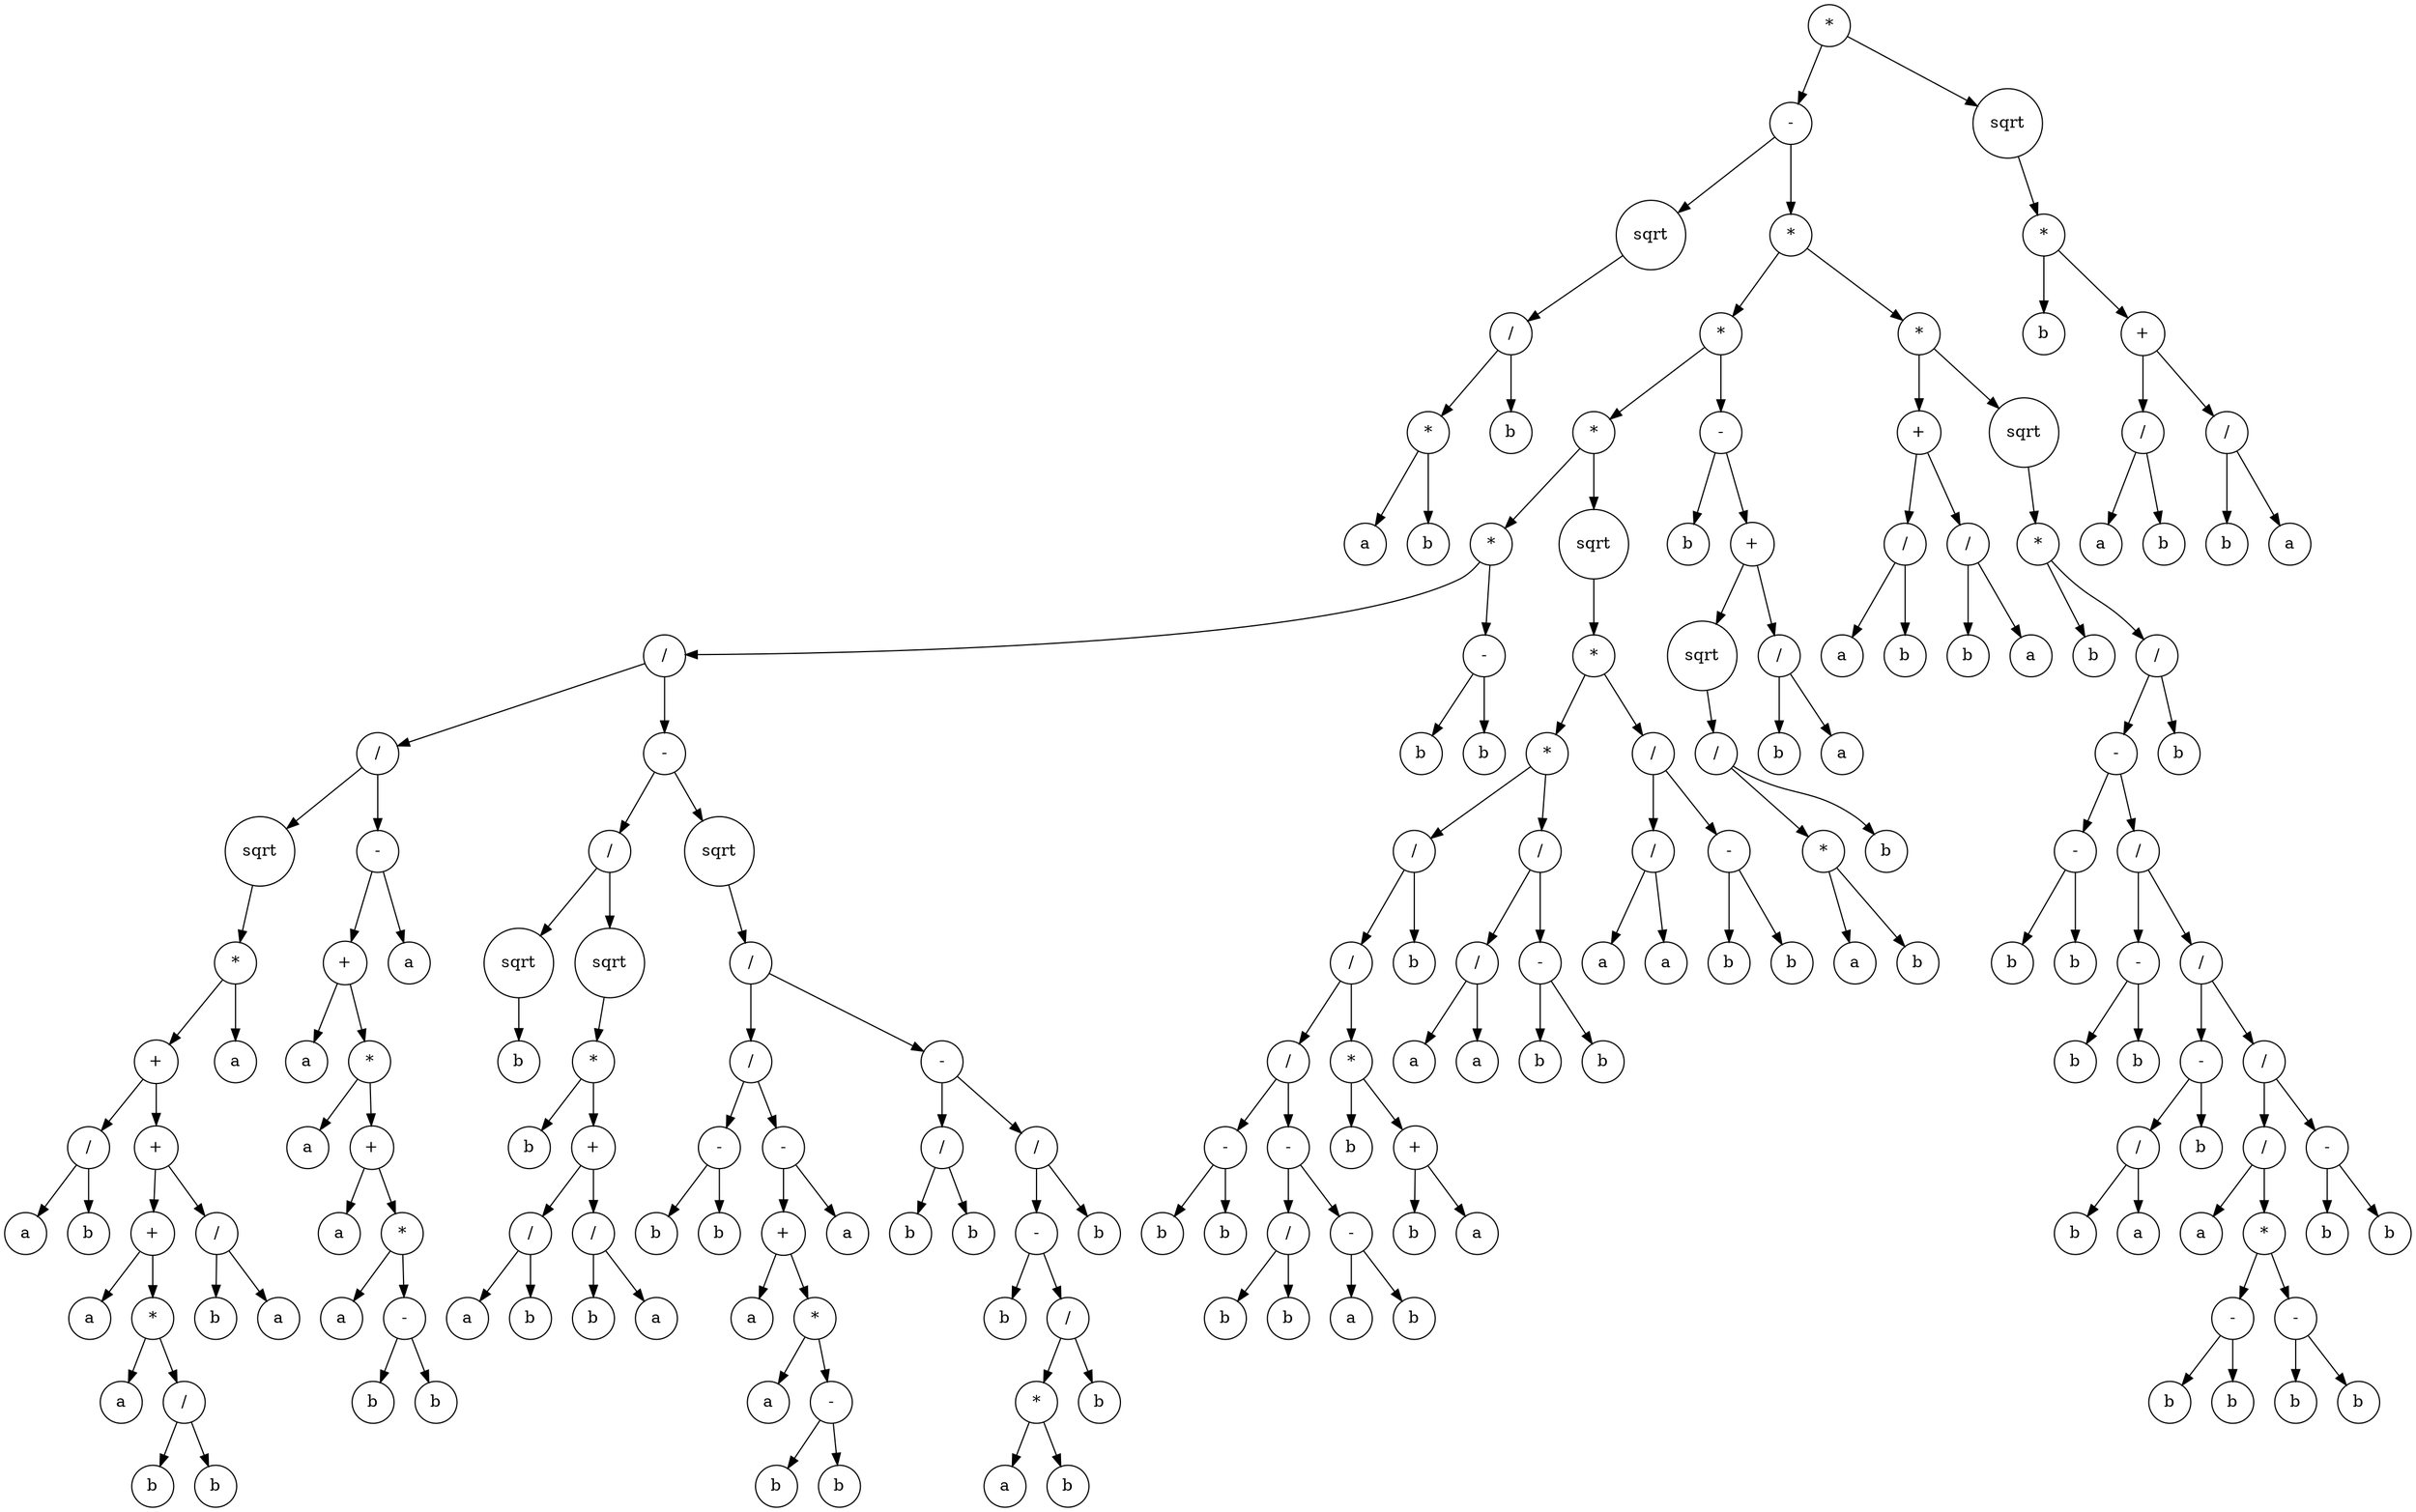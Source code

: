 digraph g {
graph [ordering=out];
node [shape=circle];
n[label = "*"];
n0[label = "-"];
n00[label = "sqrt"];
n000[label = "/"];
n0000[label = "*"];
n00000[label = "a"];
n0000 -> n00000;
n00001[label = "b"];
n0000 -> n00001;
n000 -> n0000;
n0001[label = "b"];
n000 -> n0001;
n00 -> n000;
n0 -> n00;
n01[label = "*"];
n010[label = "*"];
n0100[label = "*"];
n01000[label = "*"];
n010000[label = "/"];
n0100000[label = "/"];
n01000000[label = "sqrt"];
n010000000[label = "*"];
n0100000000[label = "+"];
n01000000000[label = "/"];
n010000000000[label = "a"];
n01000000000 -> n010000000000;
n010000000001[label = "b"];
n01000000000 -> n010000000001;
n0100000000 -> n01000000000;
n01000000001[label = "+"];
n010000000010[label = "+"];
n0100000000100[label = "a"];
n010000000010 -> n0100000000100;
n0100000000101[label = "*"];
n01000000001010[label = "a"];
n0100000000101 -> n01000000001010;
n01000000001011[label = "/"];
n010000000010110[label = "b"];
n01000000001011 -> n010000000010110;
n010000000010111[label = "b"];
n01000000001011 -> n010000000010111;
n0100000000101 -> n01000000001011;
n010000000010 -> n0100000000101;
n01000000001 -> n010000000010;
n010000000011[label = "/"];
n0100000000110[label = "b"];
n010000000011 -> n0100000000110;
n0100000000111[label = "a"];
n010000000011 -> n0100000000111;
n01000000001 -> n010000000011;
n0100000000 -> n01000000001;
n010000000 -> n0100000000;
n0100000001[label = "a"];
n010000000 -> n0100000001;
n01000000 -> n010000000;
n0100000 -> n01000000;
n01000001[label = "-"];
n010000010[label = "+"];
n0100000100[label = "a"];
n010000010 -> n0100000100;
n0100000101[label = "*"];
n01000001010[label = "a"];
n0100000101 -> n01000001010;
n01000001011[label = "+"];
n010000010110[label = "a"];
n01000001011 -> n010000010110;
n010000010111[label = "*"];
n0100000101110[label = "a"];
n010000010111 -> n0100000101110;
n0100000101111[label = "-"];
n01000001011110[label = "b"];
n0100000101111 -> n01000001011110;
n01000001011111[label = "b"];
n0100000101111 -> n01000001011111;
n010000010111 -> n0100000101111;
n01000001011 -> n010000010111;
n0100000101 -> n01000001011;
n010000010 -> n0100000101;
n01000001 -> n010000010;
n010000011[label = "a"];
n01000001 -> n010000011;
n0100000 -> n01000001;
n010000 -> n0100000;
n0100001[label = "-"];
n01000010[label = "/"];
n010000100[label = "sqrt"];
n0100001000[label = "b"];
n010000100 -> n0100001000;
n01000010 -> n010000100;
n010000101[label = "sqrt"];
n0100001010[label = "*"];
n01000010100[label = "b"];
n0100001010 -> n01000010100;
n01000010101[label = "+"];
n010000101010[label = "/"];
n0100001010100[label = "a"];
n010000101010 -> n0100001010100;
n0100001010101[label = "b"];
n010000101010 -> n0100001010101;
n01000010101 -> n010000101010;
n010000101011[label = "/"];
n0100001010110[label = "b"];
n010000101011 -> n0100001010110;
n0100001010111[label = "a"];
n010000101011 -> n0100001010111;
n01000010101 -> n010000101011;
n0100001010 -> n01000010101;
n010000101 -> n0100001010;
n01000010 -> n010000101;
n0100001 -> n01000010;
n01000011[label = "sqrt"];
n010000110[label = "/"];
n0100001100[label = "/"];
n01000011000[label = "-"];
n010000110000[label = "b"];
n01000011000 -> n010000110000;
n010000110001[label = "b"];
n01000011000 -> n010000110001;
n0100001100 -> n01000011000;
n01000011001[label = "-"];
n010000110010[label = "+"];
n0100001100100[label = "a"];
n010000110010 -> n0100001100100;
n0100001100101[label = "*"];
n01000011001010[label = "a"];
n0100001100101 -> n01000011001010;
n01000011001011[label = "-"];
n010000110010110[label = "b"];
n01000011001011 -> n010000110010110;
n010000110010111[label = "b"];
n01000011001011 -> n010000110010111;
n0100001100101 -> n01000011001011;
n010000110010 -> n0100001100101;
n01000011001 -> n010000110010;
n010000110011[label = "a"];
n01000011001 -> n010000110011;
n0100001100 -> n01000011001;
n010000110 -> n0100001100;
n0100001101[label = "-"];
n01000011010[label = "/"];
n010000110100[label = "b"];
n01000011010 -> n010000110100;
n010000110101[label = "b"];
n01000011010 -> n010000110101;
n0100001101 -> n01000011010;
n01000011011[label = "/"];
n010000110110[label = "-"];
n0100001101100[label = "b"];
n010000110110 -> n0100001101100;
n0100001101101[label = "/"];
n01000011011010[label = "*"];
n010000110110100[label = "a"];
n01000011011010 -> n010000110110100;
n010000110110101[label = "b"];
n01000011011010 -> n010000110110101;
n0100001101101 -> n01000011011010;
n01000011011011[label = "b"];
n0100001101101 -> n01000011011011;
n010000110110 -> n0100001101101;
n01000011011 -> n010000110110;
n010000110111[label = "b"];
n01000011011 -> n010000110111;
n0100001101 -> n01000011011;
n010000110 -> n0100001101;
n01000011 -> n010000110;
n0100001 -> n01000011;
n010000 -> n0100001;
n01000 -> n010000;
n010001[label = "-"];
n0100010[label = "b"];
n010001 -> n0100010;
n0100011[label = "b"];
n010001 -> n0100011;
n01000 -> n010001;
n0100 -> n01000;
n01001[label = "sqrt"];
n010010[label = "*"];
n0100100[label = "*"];
n01001000[label = "/"];
n010010000[label = "/"];
n0100100000[label = "/"];
n01001000000[label = "-"];
n010010000000[label = "b"];
n01001000000 -> n010010000000;
n010010000001[label = "b"];
n01001000000 -> n010010000001;
n0100100000 -> n01001000000;
n01001000001[label = "-"];
n010010000010[label = "/"];
n0100100000100[label = "b"];
n010010000010 -> n0100100000100;
n0100100000101[label = "b"];
n010010000010 -> n0100100000101;
n01001000001 -> n010010000010;
n010010000011[label = "-"];
n0100100000110[label = "a"];
n010010000011 -> n0100100000110;
n0100100000111[label = "b"];
n010010000011 -> n0100100000111;
n01001000001 -> n010010000011;
n0100100000 -> n01001000001;
n010010000 -> n0100100000;
n0100100001[label = "*"];
n01001000010[label = "b"];
n0100100001 -> n01001000010;
n01001000011[label = "+"];
n010010000110[label = "b"];
n01001000011 -> n010010000110;
n010010000111[label = "a"];
n01001000011 -> n010010000111;
n0100100001 -> n01001000011;
n010010000 -> n0100100001;
n01001000 -> n010010000;
n010010001[label = "b"];
n01001000 -> n010010001;
n0100100 -> n01001000;
n01001001[label = "/"];
n010010010[label = "/"];
n0100100100[label = "a"];
n010010010 -> n0100100100;
n0100100101[label = "a"];
n010010010 -> n0100100101;
n01001001 -> n010010010;
n010010011[label = "-"];
n0100100110[label = "b"];
n010010011 -> n0100100110;
n0100100111[label = "b"];
n010010011 -> n0100100111;
n01001001 -> n010010011;
n0100100 -> n01001001;
n010010 -> n0100100;
n0100101[label = "/"];
n01001010[label = "/"];
n010010100[label = "a"];
n01001010 -> n010010100;
n010010101[label = "a"];
n01001010 -> n010010101;
n0100101 -> n01001010;
n01001011[label = "-"];
n010010110[label = "b"];
n01001011 -> n010010110;
n010010111[label = "b"];
n01001011 -> n010010111;
n0100101 -> n01001011;
n010010 -> n0100101;
n01001 -> n010010;
n0100 -> n01001;
n010 -> n0100;
n0101[label = "-"];
n01010[label = "b"];
n0101 -> n01010;
n01011[label = "+"];
n010110[label = "sqrt"];
n0101100[label = "/"];
n01011000[label = "*"];
n010110000[label = "a"];
n01011000 -> n010110000;
n010110001[label = "b"];
n01011000 -> n010110001;
n0101100 -> n01011000;
n01011001[label = "b"];
n0101100 -> n01011001;
n010110 -> n0101100;
n01011 -> n010110;
n010111[label = "/"];
n0101110[label = "b"];
n010111 -> n0101110;
n0101111[label = "a"];
n010111 -> n0101111;
n01011 -> n010111;
n0101 -> n01011;
n010 -> n0101;
n01 -> n010;
n011[label = "*"];
n0110[label = "+"];
n01100[label = "/"];
n011000[label = "a"];
n01100 -> n011000;
n011001[label = "b"];
n01100 -> n011001;
n0110 -> n01100;
n01101[label = "/"];
n011010[label = "b"];
n01101 -> n011010;
n011011[label = "a"];
n01101 -> n011011;
n0110 -> n01101;
n011 -> n0110;
n0111[label = "sqrt"];
n01110[label = "*"];
n011100[label = "b"];
n01110 -> n011100;
n011101[label = "/"];
n0111010[label = "-"];
n01110100[label = "-"];
n011101000[label = "b"];
n01110100 -> n011101000;
n011101001[label = "b"];
n01110100 -> n011101001;
n0111010 -> n01110100;
n01110101[label = "/"];
n011101010[label = "-"];
n0111010100[label = "b"];
n011101010 -> n0111010100;
n0111010101[label = "b"];
n011101010 -> n0111010101;
n01110101 -> n011101010;
n011101011[label = "/"];
n0111010110[label = "-"];
n01110101100[label = "/"];
n011101011000[label = "b"];
n01110101100 -> n011101011000;
n011101011001[label = "a"];
n01110101100 -> n011101011001;
n0111010110 -> n01110101100;
n01110101101[label = "b"];
n0111010110 -> n01110101101;
n011101011 -> n0111010110;
n0111010111[label = "/"];
n01110101110[label = "/"];
n011101011100[label = "a"];
n01110101110 -> n011101011100;
n011101011101[label = "*"];
n0111010111010[label = "-"];
n01110101110100[label = "b"];
n0111010111010 -> n01110101110100;
n01110101110101[label = "b"];
n0111010111010 -> n01110101110101;
n011101011101 -> n0111010111010;
n0111010111011[label = "-"];
n01110101110110[label = "b"];
n0111010111011 -> n01110101110110;
n01110101110111[label = "b"];
n0111010111011 -> n01110101110111;
n011101011101 -> n0111010111011;
n01110101110 -> n011101011101;
n0111010111 -> n01110101110;
n01110101111[label = "-"];
n011101011110[label = "b"];
n01110101111 -> n011101011110;
n011101011111[label = "b"];
n01110101111 -> n011101011111;
n0111010111 -> n01110101111;
n011101011 -> n0111010111;
n01110101 -> n011101011;
n0111010 -> n01110101;
n011101 -> n0111010;
n0111011[label = "b"];
n011101 -> n0111011;
n01110 -> n011101;
n0111 -> n01110;
n011 -> n0111;
n01 -> n011;
n0 -> n01;
n -> n0;
n1[label = "sqrt"];
n10[label = "*"];
n100[label = "b"];
n10 -> n100;
n101[label = "+"];
n1010[label = "/"];
n10100[label = "a"];
n1010 -> n10100;
n10101[label = "b"];
n1010 -> n10101;
n101 -> n1010;
n1011[label = "/"];
n10110[label = "b"];
n1011 -> n10110;
n10111[label = "a"];
n1011 -> n10111;
n101 -> n1011;
n10 -> n101;
n1 -> n10;
n -> n1;
}
